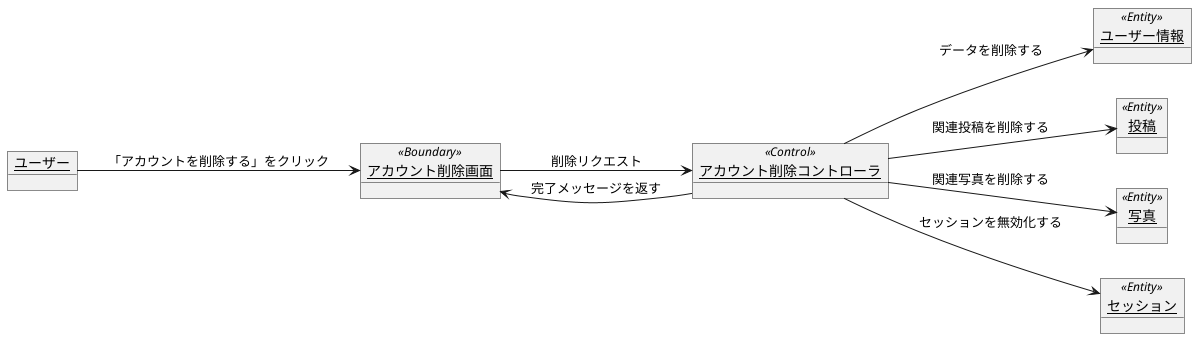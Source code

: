@startuml
skinparam style strictuml
left to right direction

' オブジェクトの定義
object "ユーザー" as user
object "アカウント削除画面" as UI <<Boundary>>
object "アカウント削除コントローラ" as Controller <<Control>>
object "ユーザー情報" as UserEntity <<Entity>>
object "投稿" as Post <<Entity>>
object "写真" as Photo <<Entity>>
object "セッション" as Session <<Entity>>

' ユーザーとUIのやり取り
user --> UI : 「アカウントを削除する」をクリック

' UIとコントローラのやり取り
UI --> Controller : 削除リクエスト

' コントローラと実体のやり取り
Controller --> UserEntity : データを削除する
Controller --> Post : 関連投稿を削除する
Controller --> Photo : 関連写真を削除する
Controller --> Session : セッションを無効化する

' コントローラからUIへのフィードバック
Controller --> UI : 完了メッセージを返す

@enduml